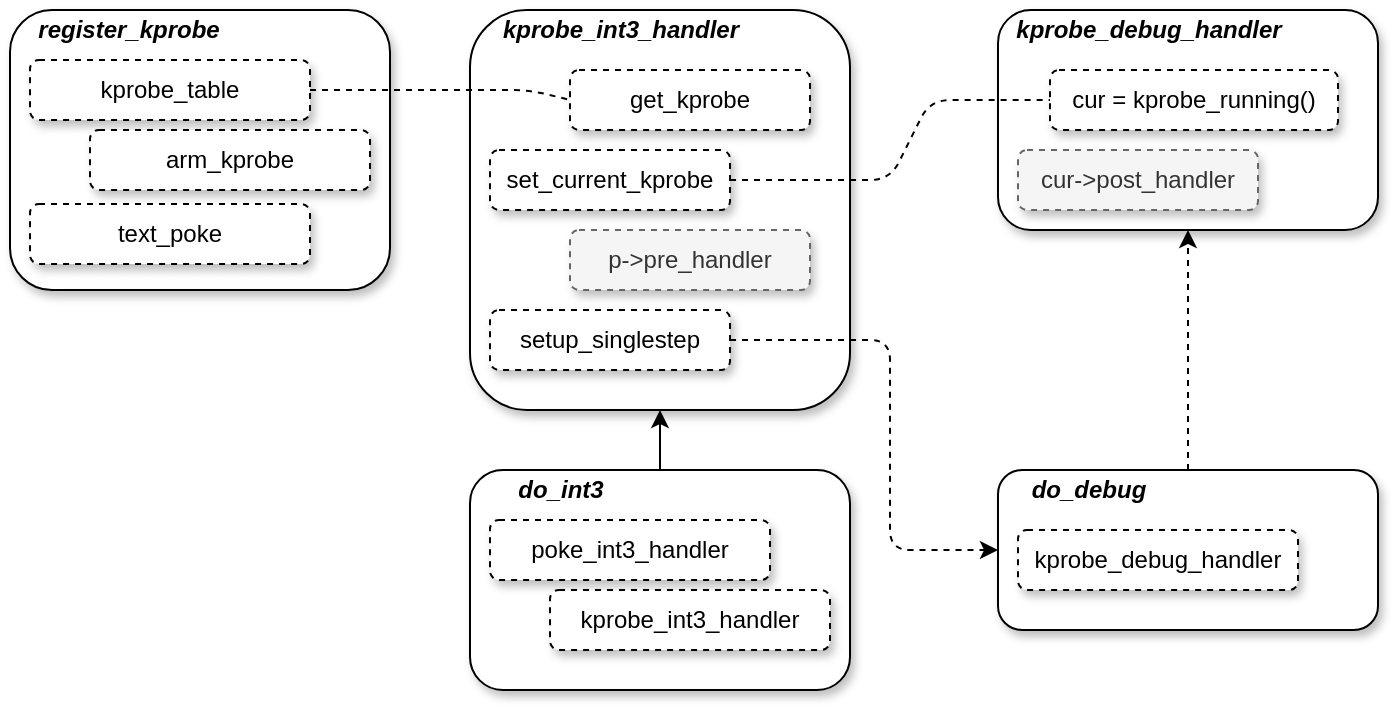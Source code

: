 <mxfile version="13.2.6" type="github">
  <diagram id="IFrhrqgHPlLCJnyAjFTX" name="第 1 页">
    <mxGraphModel dx="1773" dy="542" grid="1" gridSize="10" guides="1" tooltips="1" connect="1" arrows="1" fold="1" page="1" pageScale="1" pageWidth="827" pageHeight="1169" math="0" shadow="0">
      <root>
        <mxCell id="0" />
        <mxCell id="1" parent="0" />
        <mxCell id="JVRPQKpvG02_lBMR82Qk-1" value="" style="rounded=1;whiteSpace=wrap;html=1;shadow=1;" vertex="1" parent="1">
          <mxGeometry x="414" y="180" width="190" height="110" as="geometry" />
        </mxCell>
        <mxCell id="JVRPQKpvG02_lBMR82Qk-2" value="&lt;b&gt;&lt;i&gt;kprobe_debug_handler&lt;/i&gt;&lt;/b&gt;" style="text;html=1;align=center;verticalAlign=middle;resizable=0;points=[];autosize=1;" vertex="1" parent="1">
          <mxGeometry x="414" y="180" width="150" height="20" as="geometry" />
        </mxCell>
        <mxCell id="JVRPQKpvG02_lBMR82Qk-3" value="" style="rounded=1;whiteSpace=wrap;html=1;shadow=1;" vertex="1" parent="1">
          <mxGeometry x="414" y="410" width="190" height="80" as="geometry" />
        </mxCell>
        <mxCell id="JVRPQKpvG02_lBMR82Qk-4" value="&lt;b&gt;&lt;i&gt;do_debug&lt;/i&gt;&lt;/b&gt;" style="text;html=1;align=center;verticalAlign=middle;resizable=0;points=[];autosize=1;" vertex="1" parent="1">
          <mxGeometry x="424" y="410" width="70" height="20" as="geometry" />
        </mxCell>
        <mxCell id="JVRPQKpvG02_lBMR82Qk-5" value="cur-&amp;gt;post_handler" style="rounded=1;whiteSpace=wrap;html=1;shadow=1;dashed=1;fillColor=#f5f5f5;strokeColor=#666666;fontColor=#333333;" vertex="1" parent="1">
          <mxGeometry x="424" y="250" width="120" height="30" as="geometry" />
        </mxCell>
        <mxCell id="JVRPQKpvG02_lBMR82Qk-6" value="cur = kprobe_running()" style="rounded=1;whiteSpace=wrap;html=1;shadow=1;dashed=1;" vertex="1" parent="1">
          <mxGeometry x="440" y="210" width="144" height="30" as="geometry" />
        </mxCell>
        <mxCell id="JVRPQKpvG02_lBMR82Qk-7" value="kprobe_debug_handler" style="rounded=1;whiteSpace=wrap;html=1;shadow=1;dashed=1;" vertex="1" parent="1">
          <mxGeometry x="424" y="440" width="140" height="30" as="geometry" />
        </mxCell>
        <mxCell id="JVRPQKpvG02_lBMR82Qk-8" value="" style="rounded=1;whiteSpace=wrap;html=1;shadow=1;" vertex="1" parent="1">
          <mxGeometry x="150" y="180" width="190" height="200" as="geometry" />
        </mxCell>
        <mxCell id="JVRPQKpvG02_lBMR82Qk-9" value="&lt;b&gt;&lt;i&gt;kprobe_int3_handler&lt;/i&gt;&lt;/b&gt;" style="text;html=1;align=center;verticalAlign=middle;resizable=0;points=[];autosize=1;" vertex="1" parent="1">
          <mxGeometry x="160" y="180" width="130" height="20" as="geometry" />
        </mxCell>
        <mxCell id="JVRPQKpvG02_lBMR82Qk-10" value="" style="rounded=1;whiteSpace=wrap;html=1;shadow=1;" vertex="1" parent="1">
          <mxGeometry x="150" y="410" width="190" height="110" as="geometry" />
        </mxCell>
        <mxCell id="JVRPQKpvG02_lBMR82Qk-11" value="&lt;b&gt;&lt;i&gt;do_int3&lt;/i&gt;&lt;/b&gt;" style="text;html=1;align=center;verticalAlign=middle;resizable=0;points=[];autosize=1;" vertex="1" parent="1">
          <mxGeometry x="165" y="410" width="60" height="20" as="geometry" />
        </mxCell>
        <mxCell id="JVRPQKpvG02_lBMR82Qk-12" value="set_current_kprobe" style="rounded=1;whiteSpace=wrap;html=1;shadow=1;dashed=1;" vertex="1" parent="1">
          <mxGeometry x="160" y="250" width="120" height="30" as="geometry" />
        </mxCell>
        <mxCell id="JVRPQKpvG02_lBMR82Qk-13" value="get_kprobe" style="rounded=1;whiteSpace=wrap;html=1;shadow=1;dashed=1;" vertex="1" parent="1">
          <mxGeometry x="200" y="210" width="120" height="30" as="geometry" />
        </mxCell>
        <mxCell id="JVRPQKpvG02_lBMR82Qk-14" value="poke_int3_handler" style="rounded=1;whiteSpace=wrap;html=1;shadow=1;dashed=1;" vertex="1" parent="1">
          <mxGeometry x="160" y="435" width="140" height="30" as="geometry" />
        </mxCell>
        <mxCell id="JVRPQKpvG02_lBMR82Qk-15" value="kprobe_int3_handler" style="rounded=1;whiteSpace=wrap;html=1;shadow=1;dashed=1;" vertex="1" parent="1">
          <mxGeometry x="190" y="470" width="140" height="30" as="geometry" />
        </mxCell>
        <mxCell id="JVRPQKpvG02_lBMR82Qk-16" value="p-&amp;gt;pre_handler" style="rounded=1;whiteSpace=wrap;html=1;shadow=1;dashed=1;fillColor=#f5f5f5;strokeColor=#666666;fontColor=#333333;" vertex="1" parent="1">
          <mxGeometry x="200" y="290" width="120" height="30" as="geometry" />
        </mxCell>
        <mxCell id="JVRPQKpvG02_lBMR82Qk-17" value="setup_singlestep" style="rounded=1;whiteSpace=wrap;html=1;shadow=1;dashed=1;" vertex="1" parent="1">
          <mxGeometry x="160" y="330" width="120" height="30" as="geometry" />
        </mxCell>
        <mxCell id="JVRPQKpvG02_lBMR82Qk-18" value="" style="rounded=1;whiteSpace=wrap;html=1;shadow=1;" vertex="1" parent="1">
          <mxGeometry x="-80" y="180" width="190" height="140" as="geometry" />
        </mxCell>
        <mxCell id="JVRPQKpvG02_lBMR82Qk-19" value="&lt;b&gt;&lt;i&gt;register_kprobe&lt;/i&gt;&lt;/b&gt;" style="text;html=1;align=center;verticalAlign=middle;resizable=0;points=[];autosize=1;" vertex="1" parent="1">
          <mxGeometry x="-76" y="180" width="110" height="20" as="geometry" />
        </mxCell>
        <mxCell id="JVRPQKpvG02_lBMR82Qk-20" value="kprobe_table" style="rounded=1;whiteSpace=wrap;html=1;shadow=1;dashed=1;" vertex="1" parent="1">
          <mxGeometry x="-70" y="205" width="140" height="30" as="geometry" />
        </mxCell>
        <mxCell id="JVRPQKpvG02_lBMR82Qk-21" value="arm_kprobe" style="rounded=1;whiteSpace=wrap;html=1;shadow=1;dashed=1;" vertex="1" parent="1">
          <mxGeometry x="-40" y="240" width="140" height="30" as="geometry" />
        </mxCell>
        <mxCell id="JVRPQKpvG02_lBMR82Qk-22" value="text_poke" style="rounded=1;whiteSpace=wrap;html=1;shadow=1;dashed=1;" vertex="1" parent="1">
          <mxGeometry x="-70" y="277" width="140" height="30" as="geometry" />
        </mxCell>
        <mxCell id="JVRPQKpvG02_lBMR82Qk-23" value="" style="endArrow=classic;html=1;exitX=0.5;exitY=0;exitDx=0;exitDy=0;entryX=0.5;entryY=1;entryDx=0;entryDy=0;" edge="1" parent="1" source="JVRPQKpvG02_lBMR82Qk-10" target="JVRPQKpvG02_lBMR82Qk-8">
          <mxGeometry width="50" height="50" relative="1" as="geometry">
            <mxPoint x="300" y="410" as="sourcePoint" />
            <mxPoint x="350" y="360" as="targetPoint" />
          </mxGeometry>
        </mxCell>
        <mxCell id="JVRPQKpvG02_lBMR82Qk-24" value="" style="endArrow=classic;html=1;exitX=1;exitY=0.5;exitDx=0;exitDy=0;entryX=0;entryY=0.5;entryDx=0;entryDy=0;dashed=1;" edge="1" parent="1" source="JVRPQKpvG02_lBMR82Qk-17" target="JVRPQKpvG02_lBMR82Qk-3">
          <mxGeometry width="50" height="50" relative="1" as="geometry">
            <mxPoint x="300" y="410" as="sourcePoint" />
            <mxPoint x="350" y="360" as="targetPoint" />
            <Array as="points">
              <mxPoint x="360" y="345" />
              <mxPoint x="360" y="450" />
            </Array>
          </mxGeometry>
        </mxCell>
        <mxCell id="JVRPQKpvG02_lBMR82Qk-25" value="" style="endArrow=classic;html=1;dashed=1;exitX=0.5;exitY=0;exitDx=0;exitDy=0;entryX=0.5;entryY=1;entryDx=0;entryDy=0;" edge="1" parent="1" source="JVRPQKpvG02_lBMR82Qk-3" target="JVRPQKpvG02_lBMR82Qk-1">
          <mxGeometry width="50" height="50" relative="1" as="geometry">
            <mxPoint x="300" y="400" as="sourcePoint" />
            <mxPoint x="350" y="350" as="targetPoint" />
          </mxGeometry>
        </mxCell>
        <mxCell id="JVRPQKpvG02_lBMR82Qk-26" value="" style="endArrow=none;dashed=1;html=1;entryX=0;entryY=0.5;entryDx=0;entryDy=0;exitX=1;exitY=0.5;exitDx=0;exitDy=0;" edge="1" parent="1" source="JVRPQKpvG02_lBMR82Qk-12" target="JVRPQKpvG02_lBMR82Qk-6">
          <mxGeometry width="50" height="50" relative="1" as="geometry">
            <mxPoint x="300" y="400" as="sourcePoint" />
            <mxPoint x="350" y="350" as="targetPoint" />
            <Array as="points">
              <mxPoint x="360" y="265" />
              <mxPoint x="380" y="225" />
            </Array>
          </mxGeometry>
        </mxCell>
        <mxCell id="JVRPQKpvG02_lBMR82Qk-27" value="" style="endArrow=none;dashed=1;html=1;exitX=1;exitY=0.5;exitDx=0;exitDy=0;entryX=0;entryY=0.5;entryDx=0;entryDy=0;" edge="1" parent="1" source="JVRPQKpvG02_lBMR82Qk-20" target="JVRPQKpvG02_lBMR82Qk-13">
          <mxGeometry width="50" height="50" relative="1" as="geometry">
            <mxPoint x="300" y="400" as="sourcePoint" />
            <mxPoint x="350" y="350" as="targetPoint" />
            <Array as="points">
              <mxPoint x="180" y="220" />
            </Array>
          </mxGeometry>
        </mxCell>
      </root>
    </mxGraphModel>
  </diagram>
</mxfile>

